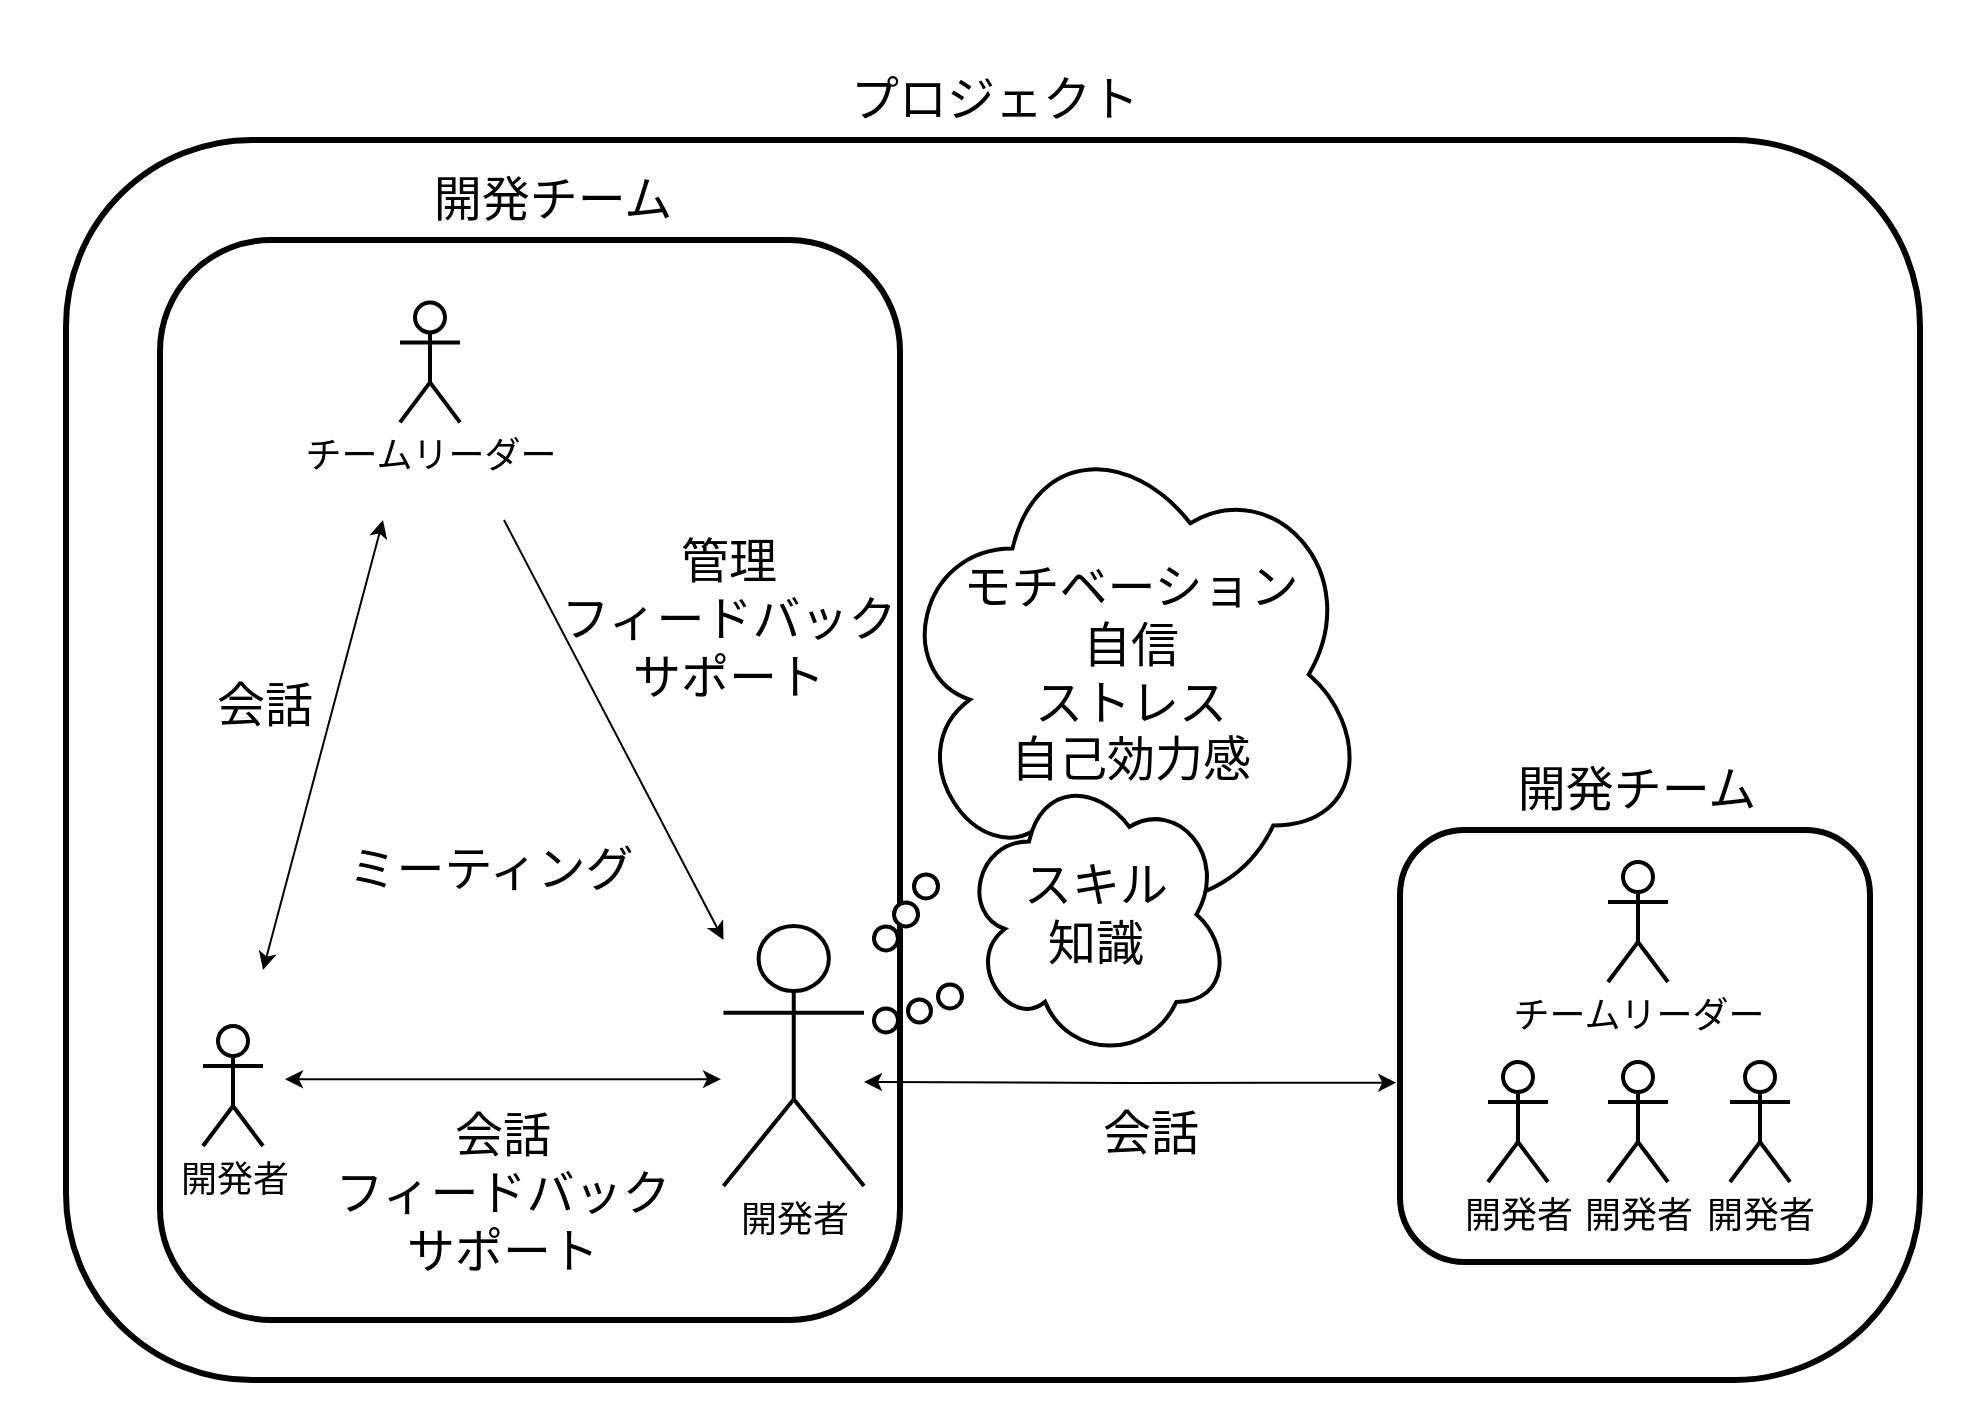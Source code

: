 <mxfile version="28.2.3">
  <diagram name="ページ1" id="xtR3QMY_ivg9KzAQHW-j">
    <mxGraphModel dx="2700" dy="1744" grid="1" gridSize="10" guides="1" tooltips="1" connect="1" arrows="1" fold="1" page="1" pageScale="1" pageWidth="827" pageHeight="1169" math="0" shadow="0">
      <root>
        <mxCell id="0" />
        <mxCell id="1" parent="0" />
        <mxCell id="ZU2mIR0JqzNXLWRJzjO4-150" value="" style="verticalLabelPosition=bottom;verticalAlign=top;html=1;shape=mxgraph.basic.rect;fillColor2=none;strokeWidth=1;size=20;indent=5;strokeColor=none;" parent="1" vertex="1">
          <mxGeometry x="330" y="170" width="990" height="710" as="geometry" />
        </mxCell>
        <mxCell id="JZybzeYJvGHH00LdQQcP-5" value="" style="rounded=1;whiteSpace=wrap;html=1;strokeWidth=3;" parent="1" vertex="1">
          <mxGeometry x="363" y="240" width="927" height="620" as="geometry" />
        </mxCell>
        <mxCell id="ZU2mIR0JqzNXLWRJzjO4-2" value="" style="rounded=1;whiteSpace=wrap;html=1;strokeWidth=3;" parent="1" vertex="1">
          <mxGeometry x="1030" y="585" width="235" height="216" as="geometry" />
        </mxCell>
        <mxCell id="ZU2mIR0JqzNXLWRJzjO4-19" value="" style="rounded=1;whiteSpace=wrap;html=1;strokeWidth=3;" parent="1" vertex="1">
          <mxGeometry x="410" y="290" width="370" height="540" as="geometry" />
        </mxCell>
        <mxCell id="ZU2mIR0JqzNXLWRJzjO4-33" value="&lt;font style=&quot;font-size: 18px;&quot;&gt;開発者&lt;/font&gt;" style="shape=umlActor;verticalLabelPosition=bottom;verticalAlign=top;html=1;outlineConnect=0;strokeWidth=2;" parent="1" vertex="1">
          <mxGeometry x="1074" y="701" width="30" height="60" as="geometry" />
        </mxCell>
        <mxCell id="ZU2mIR0JqzNXLWRJzjO4-34" value="&lt;font style=&quot;font-size: 18px;&quot;&gt;開発者&lt;/font&gt;" style="shape=umlActor;verticalLabelPosition=bottom;verticalAlign=top;html=1;outlineConnect=0;strokeWidth=2;" parent="1" vertex="1">
          <mxGeometry x="1134" y="701" width="30" height="60" as="geometry" />
        </mxCell>
        <mxCell id="ZU2mIR0JqzNXLWRJzjO4-35" value="&lt;font style=&quot;font-size: 18px;&quot;&gt;開発者&lt;/font&gt;" style="shape=umlActor;verticalLabelPosition=bottom;verticalAlign=top;html=1;outlineConnect=0;strokeWidth=2;" parent="1" vertex="1">
          <mxGeometry x="1195" y="701" width="30" height="60" as="geometry" />
        </mxCell>
        <mxCell id="ZU2mIR0JqzNXLWRJzjO4-37" value="&lt;font style=&quot;font-size: 18px;&quot;&gt;チームリーダー&lt;/font&gt;" style="shape=umlActor;verticalLabelPosition=bottom;verticalAlign=top;html=1;outlineConnect=0;strokeWidth=2;" parent="1" vertex="1">
          <mxGeometry x="1134" y="601" width="30" height="60" as="geometry" />
        </mxCell>
        <mxCell id="ZU2mIR0JqzNXLWRJzjO4-44" value="&lt;font style=&quot;font-size: 24px;&quot;&gt;開発チーム&lt;/font&gt;" style="text;html=1;align=center;verticalAlign=middle;resizable=0;points=[];autosize=1;strokeColor=none;fillColor=none;" parent="1" vertex="1">
          <mxGeometry x="1077.5" y="545" width="140" height="40" as="geometry" />
        </mxCell>
        <mxCell id="ZU2mIR0JqzNXLWRJzjO4-45" value="&lt;font style=&quot;font-size: 18px;&quot;&gt;開発者&lt;/font&gt;" style="shape=umlActor;verticalLabelPosition=bottom;verticalAlign=top;html=1;outlineConnect=0;strokeWidth=2;" parent="1" vertex="1">
          <mxGeometry x="431.5" y="683" width="30" height="60" as="geometry" />
        </mxCell>
        <mxCell id="ZU2mIR0JqzNXLWRJzjO4-46" value="&lt;font style=&quot;font-size: 18px;&quot;&gt;開発者&lt;/font&gt;" style="shape=umlActor;verticalLabelPosition=bottom;verticalAlign=top;html=1;outlineConnect=0;strokeWidth=2;" parent="1" vertex="1">
          <mxGeometry x="691.75" y="633" width="70.25" height="130" as="geometry" />
        </mxCell>
        <mxCell id="ZU2mIR0JqzNXLWRJzjO4-47" value="&lt;font style=&quot;font-size: 18px;&quot;&gt;チームリーダー&lt;/font&gt;" style="shape=umlActor;verticalLabelPosition=bottom;verticalAlign=top;html=1;outlineConnect=0;strokeWidth=2;" parent="1" vertex="1">
          <mxGeometry x="530" y="321.2" width="30" height="60" as="geometry" />
        </mxCell>
        <mxCell id="ZU2mIR0JqzNXLWRJzjO4-48" value="&lt;font style=&quot;font-size: 24px;&quot;&gt;開発チーム&lt;/font&gt;" style="text;html=1;align=center;verticalAlign=middle;resizable=0;points=[];autosize=1;strokeColor=none;fillColor=none;" parent="1" vertex="1">
          <mxGeometry x="535.5" y="250" width="140" height="40" as="geometry" />
        </mxCell>
        <mxCell id="ZU2mIR0JqzNXLWRJzjO4-50" value="" style="endArrow=classic;startArrow=classic;html=1;rounded=0;edgeStyle=orthogonalEdgeStyle;" parent="1" edge="1">
          <mxGeometry width="50" height="50" relative="1" as="geometry">
            <mxPoint x="472.5" y="709.57" as="sourcePoint" />
            <mxPoint x="690.5" y="709.57" as="targetPoint" />
            <Array as="points">
              <mxPoint x="562.5" y="709.57" />
              <mxPoint x="562.5" y="709.57" />
            </Array>
          </mxGeometry>
        </mxCell>
        <mxCell id="ZU2mIR0JqzNXLWRJzjO4-51" value="" style="endArrow=classic;html=1;rounded=0;" parent="1" edge="1">
          <mxGeometry width="50" height="50" relative="1" as="geometry">
            <mxPoint x="582" y="430" as="sourcePoint" />
            <mxPoint x="691.75" y="640.001" as="targetPoint" />
          </mxGeometry>
        </mxCell>
        <mxCell id="ZU2mIR0JqzNXLWRJzjO4-56" value="" style="endArrow=classic;startArrow=classic;html=1;rounded=0;edgeStyle=orthogonalEdgeStyle;entryX=-0.008;entryY=0.585;entryDx=0;entryDy=0;entryPerimeter=0;" parent="1" edge="1" target="ZU2mIR0JqzNXLWRJzjO4-2">
          <mxGeometry width="50" height="50" relative="1" as="geometry">
            <mxPoint x="762" y="711" as="sourcePoint" />
            <mxPoint x="972" y="714.001" as="targetPoint" />
          </mxGeometry>
        </mxCell>
        <mxCell id="ZU2mIR0JqzNXLWRJzjO4-57" value="&lt;div&gt;&lt;font style=&quot;font-size: 24px;&quot;&gt;会話&lt;/font&gt;&lt;/div&gt;&lt;div&gt;&lt;font style=&quot;font-size: 24px;&quot;&gt;フィードバック&lt;/font&gt;&lt;/div&gt;&lt;div&gt;&lt;font style=&quot;font-size: 24px;&quot;&gt;サポート&lt;/font&gt;&lt;/div&gt;" style="text;html=1;align=center;verticalAlign=middle;resizable=0;points=[];autosize=1;strokeColor=none;fillColor=none;" parent="1" vertex="1">
          <mxGeometry x="485.5" y="717" width="190" height="100" as="geometry" />
        </mxCell>
        <mxCell id="ZU2mIR0JqzNXLWRJzjO4-58" value="&lt;span style=&quot;font-size: 24px;&quot;&gt;会話&lt;/span&gt;" style="text;html=1;align=center;verticalAlign=middle;resizable=0;points=[];autosize=1;strokeColor=none;fillColor=none;" parent="1" vertex="1">
          <mxGeometry x="870" y="717" width="70" height="40" as="geometry" />
        </mxCell>
        <mxCell id="ZU2mIR0JqzNXLWRJzjO4-67" value="&lt;font style=&quot;font-size: 24px;&quot;&gt;ミーティング&lt;/font&gt;" style="text;html=1;align=center;verticalAlign=middle;resizable=0;points=[];autosize=1;strokeColor=none;fillColor=none;" parent="1" vertex="1">
          <mxGeometry x="490" y="585" width="170" height="40" as="geometry" />
        </mxCell>
        <mxCell id="ZU2mIR0JqzNXLWRJzjO4-68" value="&lt;font style=&quot;font-size: 24px;&quot;&gt;管理&lt;/font&gt;&lt;div&gt;&lt;font style=&quot;font-size: 24px;&quot;&gt;フィードバック&lt;/font&gt;&lt;/div&gt;&lt;div&gt;&lt;font style=&quot;font-size: 24px;&quot;&gt;サポート&lt;/font&gt;&lt;/div&gt;" style="text;html=1;align=center;verticalAlign=middle;resizable=0;points=[];autosize=1;strokeColor=none;fillColor=none;" parent="1" vertex="1">
          <mxGeometry x="599" y="430" width="190" height="100" as="geometry" />
        </mxCell>
        <mxCell id="ZU2mIR0JqzNXLWRJzjO4-69" value="" style="endArrow=classic;startArrow=classic;html=1;rounded=0;" parent="1" edge="1">
          <mxGeometry width="50" height="50" relative="1" as="geometry">
            <mxPoint x="461.5" y="654.997" as="sourcePoint" />
            <mxPoint x="521.5" y="430" as="targetPoint" />
          </mxGeometry>
        </mxCell>
        <mxCell id="ZU2mIR0JqzNXLWRJzjO4-70" value="&lt;span style=&quot;font-size: 24px;&quot;&gt;会話&lt;/span&gt;" style="text;html=1;align=center;verticalAlign=middle;resizable=0;points=[];autosize=1;strokeColor=none;fillColor=none;" parent="1" vertex="1">
          <mxGeometry x="427" y="503.3" width="70" height="40" as="geometry" />
        </mxCell>
        <mxCell id="ZU2mIR0JqzNXLWRJzjO4-73" value="&lt;font style=&quot;font-size: 24px;&quot;&gt;プロジェクト&lt;/font&gt;" style="text;html=1;align=center;verticalAlign=middle;resizable=0;points=[];autosize=1;strokeColor=none;fillColor=none;" parent="1" vertex="1">
          <mxGeometry x="741.5" y="200" width="170" height="40" as="geometry" />
        </mxCell>
        <mxCell id="ZU2mIR0JqzNXLWRJzjO4-127" value="&lt;font style=&quot;font-size: 24px;&quot;&gt;モチベーション&lt;/font&gt;&lt;div&gt;&lt;font style=&quot;font-size: 24px;&quot;&gt;自信&lt;/font&gt;&lt;/div&gt;&lt;div&gt;&lt;font style=&quot;font-size: 24px;&quot;&gt;ストレス&lt;/font&gt;&lt;/div&gt;&lt;div&gt;&lt;font style=&quot;font-size: 24px;&quot;&gt;自己効力感&lt;/font&gt;&lt;/div&gt;" style="ellipse;shape=cloud;whiteSpace=wrap;html=1;strokeWidth=2;" parent="1" vertex="1">
          <mxGeometry x="777" y="381.2" width="237" height="252" as="geometry" />
        </mxCell>
        <mxCell id="ZU2mIR0JqzNXLWRJzjO4-131" value="" style="ellipse;whiteSpace=wrap;html=1;aspect=fixed;strokeWidth=2;" parent="1" vertex="1">
          <mxGeometry x="767" y="633.2" width="12" height="12" as="geometry" />
        </mxCell>
        <mxCell id="ZU2mIR0JqzNXLWRJzjO4-142" value="" style="ellipse;whiteSpace=wrap;html=1;aspect=fixed;strokeWidth=2;" parent="1" vertex="1">
          <mxGeometry x="777" y="621.2" width="12" height="12" as="geometry" />
        </mxCell>
        <mxCell id="ZU2mIR0JqzNXLWRJzjO4-143" value="" style="ellipse;whiteSpace=wrap;html=1;aspect=fixed;strokeWidth=2;" parent="1" vertex="1">
          <mxGeometry x="787" y="607.2" width="12" height="12" as="geometry" />
        </mxCell>
        <mxCell id="ZU2mIR0JqzNXLWRJzjO4-144" value="&lt;font style=&quot;font-size: 24px;&quot;&gt;スキル&lt;/font&gt;&lt;div&gt;&lt;font style=&quot;font-size: 24px;&quot;&gt;知識&lt;/font&gt;&lt;/div&gt;" style="ellipse;shape=cloud;whiteSpace=wrap;html=1;strokeWidth=2;" parent="1" vertex="1">
          <mxGeometry x="811" y="554.3" width="134" height="145.8" as="geometry" />
        </mxCell>
        <mxCell id="ZU2mIR0JqzNXLWRJzjO4-145" value="" style="ellipse;whiteSpace=wrap;html=1;aspect=fixed;strokeWidth=2;" parent="1" vertex="1">
          <mxGeometry x="799" y="662.2" width="12" height="12" as="geometry" />
        </mxCell>
        <mxCell id="ZU2mIR0JqzNXLWRJzjO4-146" value="" style="ellipse;whiteSpace=wrap;html=1;aspect=fixed;strokeWidth=2;" parent="1" vertex="1">
          <mxGeometry x="784" y="669.7" width="11.5" height="11.5" as="geometry" />
        </mxCell>
        <mxCell id="ZU2mIR0JqzNXLWRJzjO4-147" value="" style="ellipse;whiteSpace=wrap;html=1;aspect=fixed;strokeWidth=2;" parent="1" vertex="1">
          <mxGeometry x="767" y="674.2" width="12" height="12" as="geometry" />
        </mxCell>
        <mxCell id="nqloLcfjs0GpqjG_pHt2-4" style="edgeStyle=orthogonalEdgeStyle;rounded=0;orthogonalLoop=1;jettySize=auto;html=1;exitX=0.5;exitY=1;exitDx=0;exitDy=0;" edge="1" parent="1" source="JZybzeYJvGHH00LdQQcP-5" target="JZybzeYJvGHH00LdQQcP-5">
          <mxGeometry relative="1" as="geometry" />
        </mxCell>
      </root>
    </mxGraphModel>
  </diagram>
</mxfile>
